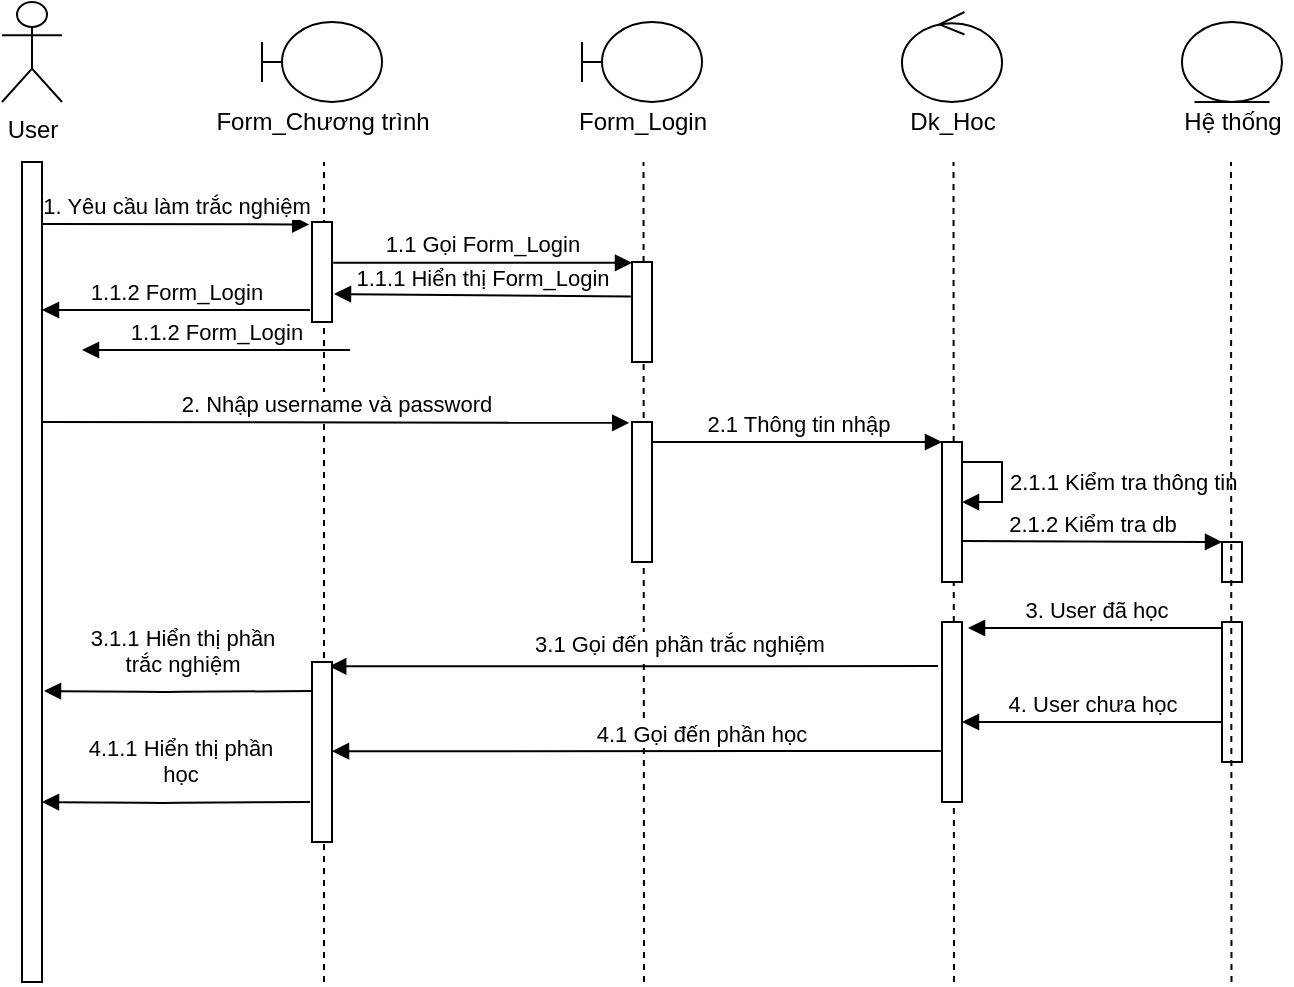 <mxfile version="15.1.1" type="device"><diagram id="WaRbH0cQ9p0GQqyUKWph" name="Page-1"><mxGraphModel dx="1038" dy="588" grid="1" gridSize="10" guides="1" tooltips="1" connect="1" arrows="1" fold="1" page="1" pageScale="1" pageWidth="827" pageHeight="1169" math="0" shadow="0"><root><mxCell id="0"/><mxCell id="1" parent="0"/><mxCell id="iBhpap6DhzYebrGnbVOE-1" value="User" style="shape=umlActor;verticalLabelPosition=bottom;verticalAlign=top;html=1;outlineConnect=0;" parent="1" vertex="1"><mxGeometry x="80" y="70" width="30" height="50" as="geometry"/></mxCell><mxCell id="iBhpap6DhzYebrGnbVOE-6" value="" style="html=1;points=[];perimeter=orthogonalPerimeter;" parent="1" vertex="1"><mxGeometry x="90" y="150" width="10" height="410" as="geometry"/></mxCell><mxCell id="iBhpap6DhzYebrGnbVOE-9" value="" style="shape=umlBoundary;whiteSpace=wrap;html=1;" parent="1" vertex="1"><mxGeometry x="210" y="80" width="60" height="40" as="geometry"/></mxCell><mxCell id="iBhpap6DhzYebrGnbVOE-10" value="Form_Chương trình" style="text;html=1;align=center;verticalAlign=middle;resizable=0;points=[];autosize=1;strokeColor=none;fillColor=none;" parent="1" vertex="1"><mxGeometry x="180" y="120" width="120" height="20" as="geometry"/></mxCell><mxCell id="iBhpap6DhzYebrGnbVOE-12" value="" style="endArrow=none;dashed=1;html=1;" parent="1" edge="1"><mxGeometry width="50" height="50" relative="1" as="geometry"><mxPoint x="241" y="560" as="sourcePoint"/><mxPoint x="241" y="150" as="targetPoint"/></mxGeometry></mxCell><mxCell id="iBhpap6DhzYebrGnbVOE-13" value="" style="shape=umlBoundary;whiteSpace=wrap;html=1;" parent="1" vertex="1"><mxGeometry x="370" y="80" width="60" height="40" as="geometry"/></mxCell><mxCell id="iBhpap6DhzYebrGnbVOE-15" value="Form_Login" style="text;html=1;align=center;verticalAlign=middle;resizable=0;points=[];autosize=1;strokeColor=none;fillColor=none;" parent="1" vertex="1"><mxGeometry x="360" y="120" width="80" height="20" as="geometry"/></mxCell><mxCell id="iBhpap6DhzYebrGnbVOE-17" value="" style="endArrow=none;dashed=1;html=1;" parent="1" edge="1"><mxGeometry width="50" height="50" relative="1" as="geometry"><mxPoint x="401" y="560" as="sourcePoint"/><mxPoint x="400.75" y="150" as="targetPoint"/></mxGeometry></mxCell><mxCell id="iBhpap6DhzYebrGnbVOE-18" value="" style="ellipse;shape=umlControl;whiteSpace=wrap;html=1;" parent="1" vertex="1"><mxGeometry x="530" y="75" width="50" height="45" as="geometry"/></mxCell><mxCell id="iBhpap6DhzYebrGnbVOE-19" value="Dk_Hoc" style="text;html=1;align=center;verticalAlign=middle;resizable=0;points=[];autosize=1;strokeColor=none;fillColor=none;" parent="1" vertex="1"><mxGeometry x="525" y="120" width="60" height="20" as="geometry"/></mxCell><mxCell id="iBhpap6DhzYebrGnbVOE-20" value="" style="endArrow=none;dashed=1;html=1;" parent="1" edge="1"><mxGeometry width="50" height="50" relative="1" as="geometry"><mxPoint x="556" y="560" as="sourcePoint"/><mxPoint x="555.75" y="150" as="targetPoint"/></mxGeometry></mxCell><mxCell id="iBhpap6DhzYebrGnbVOE-21" value="" style="ellipse;shape=umlEntity;whiteSpace=wrap;html=1;" parent="1" vertex="1"><mxGeometry x="670" y="80" width="50" height="40" as="geometry"/></mxCell><mxCell id="iBhpap6DhzYebrGnbVOE-22" value="Hệ thống" style="text;html=1;align=center;verticalAlign=middle;resizable=0;points=[];autosize=1;strokeColor=none;fillColor=none;" parent="1" vertex="1"><mxGeometry x="665" y="120" width="60" height="20" as="geometry"/></mxCell><mxCell id="iBhpap6DhzYebrGnbVOE-29" value="" style="html=1;points=[];perimeter=orthogonalPerimeter;" parent="1" vertex="1"><mxGeometry x="235" y="180" width="10" height="50" as="geometry"/></mxCell><mxCell id="iBhpap6DhzYebrGnbVOE-31" value="1. Yêu cầu làm trắc nghiệm" style="html=1;verticalAlign=bottom;endArrow=block;entryX=-0.14;entryY=0.024;entryDx=0;entryDy=0;entryPerimeter=0;" parent="1" target="iBhpap6DhzYebrGnbVOE-29" edge="1"><mxGeometry width="80" relative="1" as="geometry"><mxPoint x="100" y="181" as="sourcePoint"/><mxPoint x="230" y="180" as="targetPoint"/></mxGeometry></mxCell><mxCell id="iBhpap6DhzYebrGnbVOE-32" value="1.1.2 Form_Login" style="html=1;verticalAlign=bottom;endArrow=block;" parent="1" edge="1"><mxGeometry width="80" relative="1" as="geometry"><mxPoint x="234" y="224" as="sourcePoint"/><mxPoint x="100" y="224" as="targetPoint"/><Array as="points"/></mxGeometry></mxCell><mxCell id="iBhpap6DhzYebrGnbVOE-33" value="" style="html=1;points=[];perimeter=orthogonalPerimeter;" parent="1" vertex="1"><mxGeometry x="395" y="200" width="10" height="50" as="geometry"/></mxCell><mxCell id="iBhpap6DhzYebrGnbVOE-35" value="1.1 Gọi Form_Login" style="html=1;verticalAlign=bottom;endArrow=block;exitX=1.06;exitY=0.408;exitDx=0;exitDy=0;exitPerimeter=0;" parent="1" source="iBhpap6DhzYebrGnbVOE-29" target="iBhpap6DhzYebrGnbVOE-33" edge="1"><mxGeometry width="80" relative="1" as="geometry"><mxPoint x="370" y="330" as="sourcePoint"/><mxPoint x="450" y="330" as="targetPoint"/></mxGeometry></mxCell><mxCell id="iBhpap6DhzYebrGnbVOE-36" value="1.1.1 Hiển thị Form_Login" style="html=1;verticalAlign=bottom;endArrow=block;exitX=-0.06;exitY=0.344;exitDx=0;exitDy=0;exitPerimeter=0;" parent="1" source="iBhpap6DhzYebrGnbVOE-33" edge="1"><mxGeometry width="80" relative="1" as="geometry"><mxPoint x="370" y="330" as="sourcePoint"/><mxPoint x="246" y="216" as="targetPoint"/></mxGeometry></mxCell><mxCell id="iBhpap6DhzYebrGnbVOE-37" value="" style="html=1;points=[];perimeter=orthogonalPerimeter;" parent="1" vertex="1"><mxGeometry x="395" y="280" width="10" height="70" as="geometry"/></mxCell><mxCell id="iBhpap6DhzYebrGnbVOE-38" value="2. Nhập username và password" style="html=1;verticalAlign=bottom;endArrow=block;entryX=-0.14;entryY=0.006;entryDx=0;entryDy=0;entryPerimeter=0;" parent="1" target="iBhpap6DhzYebrGnbVOE-37" edge="1"><mxGeometry width="80" relative="1" as="geometry"><mxPoint x="100" y="280" as="sourcePoint"/><mxPoint x="390" y="280" as="targetPoint"/></mxGeometry></mxCell><mxCell id="iBhpap6DhzYebrGnbVOE-39" value="" style="html=1;points=[];perimeter=orthogonalPerimeter;" parent="1" vertex="1"><mxGeometry x="550" y="290" width="10" height="70" as="geometry"/></mxCell><mxCell id="iBhpap6DhzYebrGnbVOE-40" value="2.1 Thông tin nhập" style="html=1;verticalAlign=bottom;endArrow=block;" parent="1" edge="1"><mxGeometry width="80" relative="1" as="geometry"><mxPoint x="405" y="290" as="sourcePoint"/><mxPoint x="550" y="290" as="targetPoint"/></mxGeometry></mxCell><mxCell id="iBhpap6DhzYebrGnbVOE-46" value="2.1.1 Kiểm tra thông tin" style="edgeStyle=orthogonalEdgeStyle;html=1;align=left;spacingLeft=2;endArrow=block;rounded=0;entryX=1;entryY=0.429;entryDx=0;entryDy=0;entryPerimeter=0;" parent="1" target="iBhpap6DhzYebrGnbVOE-39" edge="1"><mxGeometry relative="1" as="geometry"><mxPoint x="560" y="300" as="sourcePoint"/><Array as="points"><mxPoint x="580" y="300"/><mxPoint x="580" y="320"/></Array><mxPoint x="565" y="320" as="targetPoint"/></mxGeometry></mxCell><mxCell id="iBhpap6DhzYebrGnbVOE-47" value="" style="html=1;points=[];perimeter=orthogonalPerimeter;" parent="1" vertex="1"><mxGeometry x="690" y="340" width="10" height="20" as="geometry"/></mxCell><mxCell id="iBhpap6DhzYebrGnbVOE-48" value="2.1.2 Kiểm tra db" style="html=1;verticalAlign=bottom;endArrow=block;" parent="1" edge="1"><mxGeometry width="80" relative="1" as="geometry"><mxPoint x="560" y="339.5" as="sourcePoint"/><mxPoint x="690" y="340" as="targetPoint"/></mxGeometry></mxCell><mxCell id="iBhpap6DhzYebrGnbVOE-50" value="" style="html=1;points=[];perimeter=orthogonalPerimeter;" parent="1" vertex="1"><mxGeometry x="690" y="380" width="10" height="70" as="geometry"/></mxCell><mxCell id="iBhpap6DhzYebrGnbVOE-51" value="" style="endArrow=none;dashed=1;html=1;" parent="1" edge="1"><mxGeometry width="50" height="50" relative="1" as="geometry"><mxPoint x="694.75" y="560" as="sourcePoint"/><mxPoint x="694.5" y="150" as="targetPoint"/></mxGeometry></mxCell><mxCell id="iBhpap6DhzYebrGnbVOE-53" value="" style="html=1;points=[];perimeter=orthogonalPerimeter;" parent="1" vertex="1"><mxGeometry x="550" y="380" width="10" height="90" as="geometry"/></mxCell><mxCell id="iBhpap6DhzYebrGnbVOE-54" value="3. User đã học" style="html=1;verticalAlign=bottom;endArrow=block;" parent="1" edge="1"><mxGeometry width="80" relative="1" as="geometry"><mxPoint x="690" y="383" as="sourcePoint"/><mxPoint x="563" y="383" as="targetPoint"/></mxGeometry></mxCell><mxCell id="iBhpap6DhzYebrGnbVOE-55" value="4. User chưa học" style="html=1;verticalAlign=bottom;endArrow=block;" parent="1" edge="1"><mxGeometry width="80" relative="1" as="geometry"><mxPoint x="690" y="430" as="sourcePoint"/><mxPoint x="560" y="430" as="targetPoint"/><Array as="points"><mxPoint x="627" y="430"/></Array></mxGeometry></mxCell><mxCell id="iBhpap6DhzYebrGnbVOE-57" value="3.1 Gọi đến phần trắc nghiệm&amp;nbsp;" style="html=1;verticalAlign=bottom;endArrow=block;exitX=-0.2;exitY=0.245;exitDx=0;exitDy=0;exitPerimeter=0;entryX=0.86;entryY=0.024;entryDx=0;entryDy=0;entryPerimeter=0;" parent="1" source="iBhpap6DhzYebrGnbVOE-53" edge="1" target="Z8cv8IiGwyBCH6MdaOBD-5"><mxGeometry x="-0.159" y="-2" width="80" relative="1" as="geometry"><mxPoint x="530" y="400" as="sourcePoint"/><mxPoint x="250" y="401" as="targetPoint"/><mxPoint as="offset"/></mxGeometry></mxCell><mxCell id="Z8cv8IiGwyBCH6MdaOBD-5" value="" style="html=1;points=[];perimeter=orthogonalPerimeter;" vertex="1" parent="1"><mxGeometry x="235" y="400" width="10" height="90" as="geometry"/></mxCell><mxCell id="Z8cv8IiGwyBCH6MdaOBD-6" value="&lt;font style=&quot;font-size: 11px&quot;&gt;3.1.1 Hiển thị phần &lt;br&gt;trắc nghiệm&lt;/font&gt;" style="html=1;verticalAlign=bottom;endArrow=block;" edge="1" parent="1"><mxGeometry x="-0.03" y="-5" width="80" relative="1" as="geometry"><mxPoint x="235" y="414.5" as="sourcePoint"/><mxPoint x="101" y="414.5" as="targetPoint"/><Array as="points"><mxPoint x="160" y="415"/></Array><mxPoint as="offset"/></mxGeometry></mxCell><mxCell id="Z8cv8IiGwyBCH6MdaOBD-7" value="1.1.2 Form_Login" style="html=1;verticalAlign=bottom;endArrow=block;" edge="1" parent="1"><mxGeometry width="80" relative="1" as="geometry"><mxPoint x="254" y="244" as="sourcePoint"/><mxPoint x="120" y="244" as="targetPoint"/><Array as="points"/></mxGeometry></mxCell><mxCell id="Z8cv8IiGwyBCH6MdaOBD-8" value="4.1 Gọi đến phần học&amp;nbsp;" style="html=1;verticalAlign=bottom;endArrow=block;exitX=-0.2;exitY=0.245;exitDx=0;exitDy=0;exitPerimeter=0;entryX=0.86;entryY=0.024;entryDx=0;entryDy=0;entryPerimeter=0;" edge="1" parent="1"><mxGeometry x="-0.225" width="80" relative="1" as="geometry"><mxPoint x="549.4" y="444.5" as="sourcePoint"/><mxPoint x="245.0" y="444.61" as="targetPoint"/><mxPoint as="offset"/></mxGeometry></mxCell><mxCell id="Z8cv8IiGwyBCH6MdaOBD-9" value="&lt;font style=&quot;font-size: 11px&quot;&gt;4.1.1 Hiển thị phần &lt;br&gt;học&lt;br&gt;&lt;/font&gt;" style="html=1;verticalAlign=bottom;endArrow=block;" edge="1" parent="1"><mxGeometry x="-0.03" y="-5" width="80" relative="1" as="geometry"><mxPoint x="234" y="470" as="sourcePoint"/><mxPoint x="100" y="470" as="targetPoint"/><Array as="points"><mxPoint x="159" y="470.5"/></Array><mxPoint as="offset"/></mxGeometry></mxCell></root></mxGraphModel></diagram></mxfile>